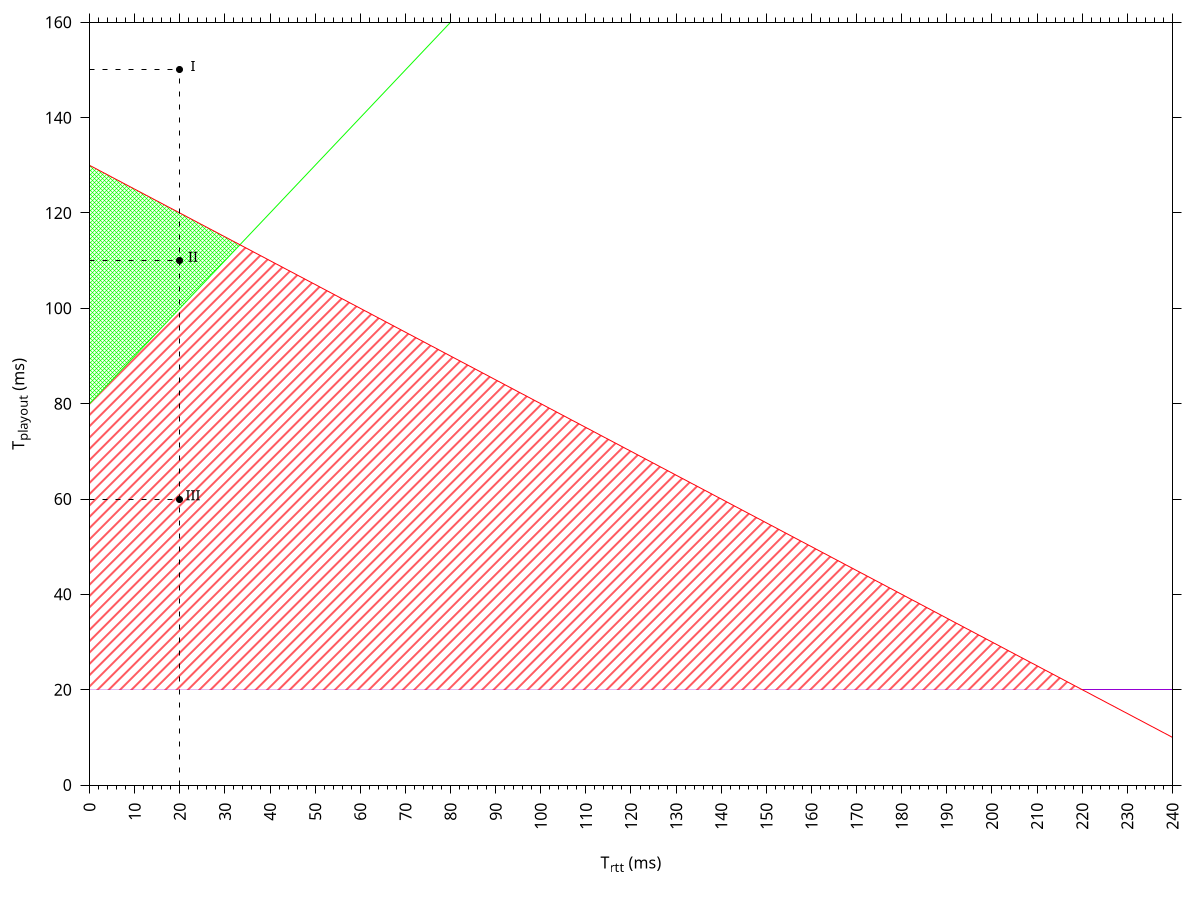 set terminal pdf color font "Times,14"
set output "figures/analysis-voip-inconsistent_region.pdf"

Tmax     = 150
Tframing = 20

set xrange [0:240]
set yrange [0:Tmax+10]

set style fill solid

f(x) = x + 4 * Tframing
g(x) = Tmax - Tframing - (x / 2.0)
h(x) = f(x)<g(x)?f(x):g(x)
i(x) = Tframing

set ytics out

set xtics out 0,10
set mxtics 5

set xlabel "T_{rtt} (ms)"
set ylabel "T_{playout} (ms)"

set arrow from 20,0 to 20,150 nohead front dashtype 2

set arrow from 0,60 to 20,60 nohead front dashtype 2
set arrow from 0,110 to 20,110 nohead front dashtype 2
set arrow from 0,150 to 20,150 nohead front dashtype 2

set xtics rotate

plot Tframing notitle, \
     '+' using 1:(f($1)):(g($1)) with filledc below lc rgb "#0DFF01" fillstyle pattern 2 notitle, \
     '+' using 1:(i($1)):(h($1)) with filledc below lc rgb "#FF000A" fillstyle pattern 5 notitle, \
     f(x) lt 2 lc rgb "#0DFF01" lw 1 notitle, \
     g(x) lt 2 lc rgb "#FF000A" lw 1 notitle, \
     "<echo '20 150 I'" with labels point pt 7 offset char 1,0 font ',11' notitle, \
     "<echo '20 110 II'" with labels point pt 7 offset char 1,0 font ',11' notitle, \
     "<echo '20 60 III'" with labels point pt 7 offset char 1,0 font ',11' notitle